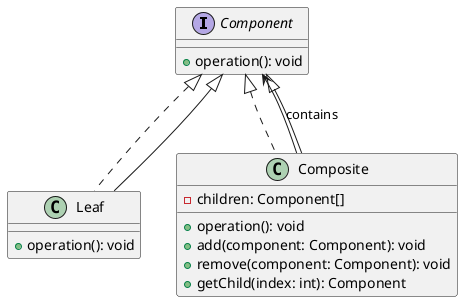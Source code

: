 @startuml
interface Component {
    +operation(): void
}

class Leaf implements Component {
    +operation(): void
}

class Composite implements Component {
    -children: Component[]
    +operation(): void
    +add(component: Component): void
    +remove(component: Component): void
    +getChild(index: int): Component
}

Component <|-- Leaf
Component <|-- Composite
Composite --> Component : contains
@enduml